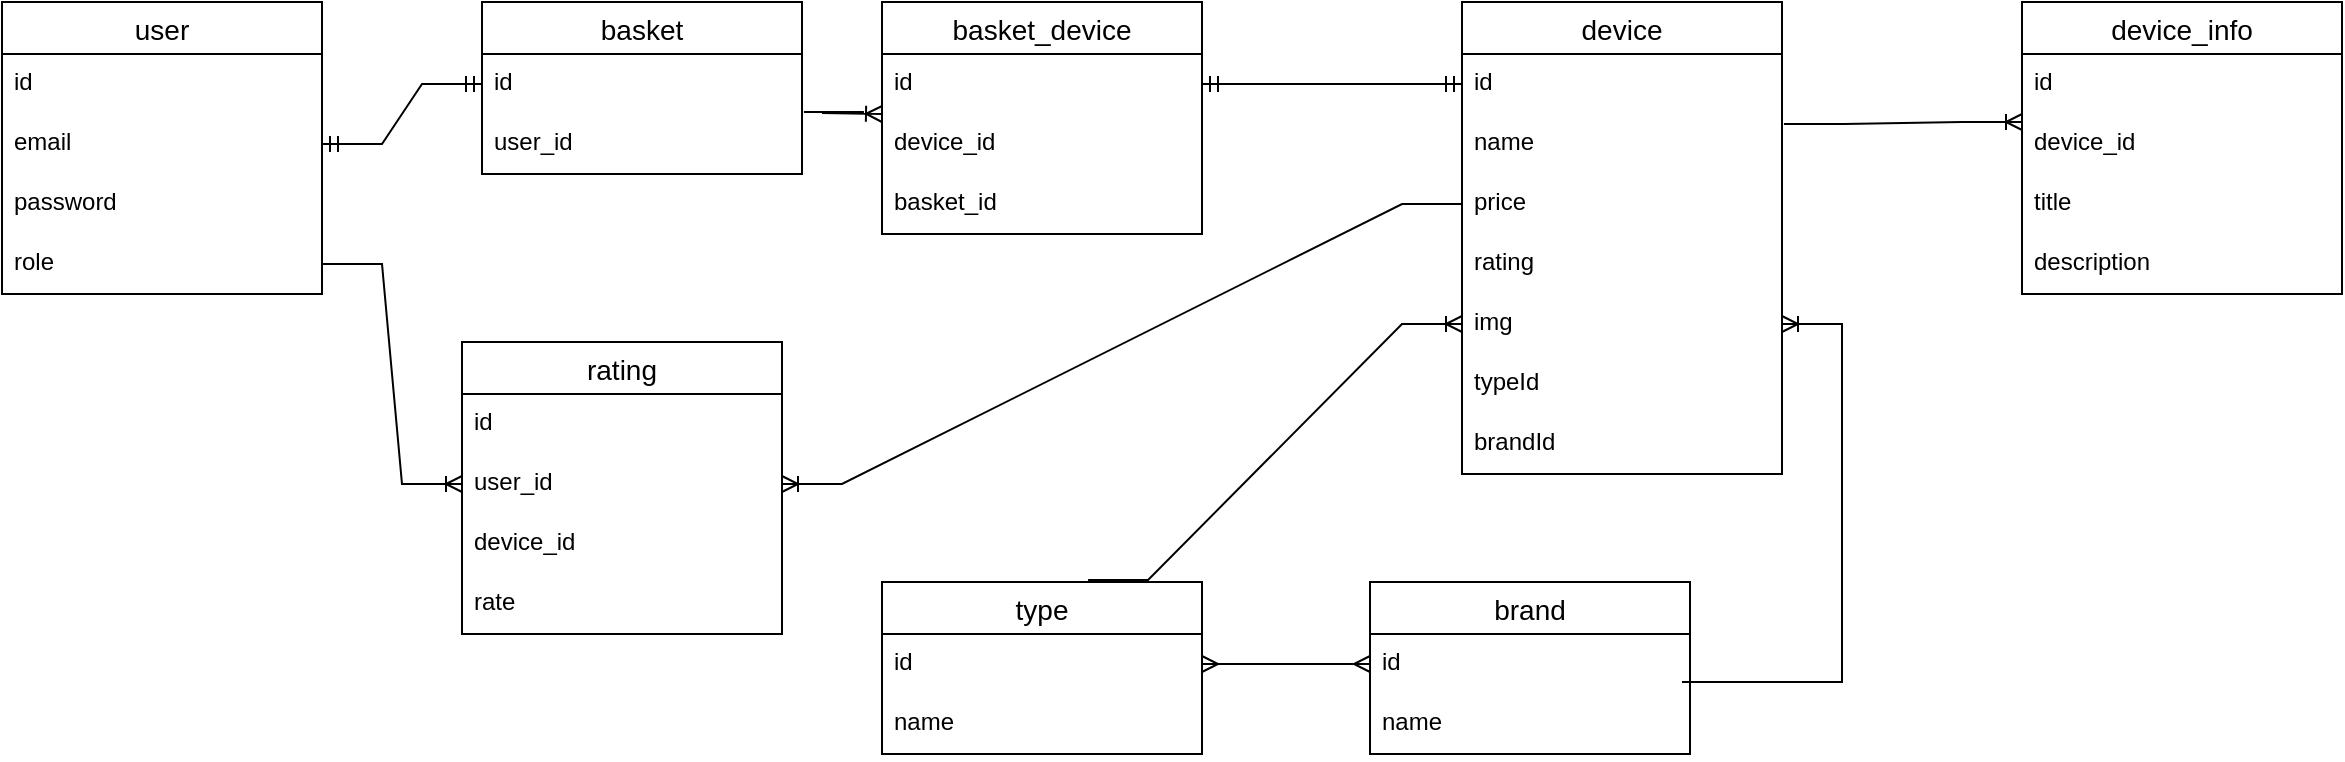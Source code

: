 <mxfile version="18.0.3" type="device"><diagram id="1LngCc04xaiZMdDifLII" name="Page-1"><mxGraphModel dx="2249" dy="762" grid="1" gridSize="10" guides="1" tooltips="1" connect="1" arrows="1" fold="1" page="1" pageScale="1" pageWidth="827" pageHeight="1169" math="0" shadow="0"><root><mxCell id="0"/><mxCell id="1" parent="0"/><mxCell id="N70qcCyBlzQB-aCH2DrJ-18" value="user" style="swimlane;fontStyle=0;childLayout=stackLayout;horizontal=1;startSize=26;horizontalStack=0;resizeParent=1;resizeParentMax=0;resizeLast=0;collapsible=1;marginBottom=0;align=center;fontSize=14;" vertex="1" parent="1"><mxGeometry x="-270" y="260" width="160" height="146" as="geometry"/></mxCell><mxCell id="N70qcCyBlzQB-aCH2DrJ-19" value="id" style="text;strokeColor=none;fillColor=none;spacingLeft=4;spacingRight=4;overflow=hidden;rotatable=0;points=[[0,0.5],[1,0.5]];portConstraint=eastwest;fontSize=12;" vertex="1" parent="N70qcCyBlzQB-aCH2DrJ-18"><mxGeometry y="26" width="160" height="30" as="geometry"/></mxCell><mxCell id="N70qcCyBlzQB-aCH2DrJ-20" value="email" style="text;strokeColor=none;fillColor=none;spacingLeft=4;spacingRight=4;overflow=hidden;rotatable=0;points=[[0,0.5],[1,0.5]];portConstraint=eastwest;fontSize=12;" vertex="1" parent="N70qcCyBlzQB-aCH2DrJ-18"><mxGeometry y="56" width="160" height="30" as="geometry"/></mxCell><mxCell id="N70qcCyBlzQB-aCH2DrJ-21" value="password" style="text;strokeColor=none;fillColor=none;spacingLeft=4;spacingRight=4;overflow=hidden;rotatable=0;points=[[0,0.5],[1,0.5]];portConstraint=eastwest;fontSize=12;" vertex="1" parent="N70qcCyBlzQB-aCH2DrJ-18"><mxGeometry y="86" width="160" height="30" as="geometry"/></mxCell><mxCell id="N70qcCyBlzQB-aCH2DrJ-23" value="role" style="text;strokeColor=none;fillColor=none;spacingLeft=4;spacingRight=4;overflow=hidden;rotatable=0;points=[[0,0.5],[1,0.5]];portConstraint=eastwest;fontSize=12;" vertex="1" parent="N70qcCyBlzQB-aCH2DrJ-18"><mxGeometry y="116" width="160" height="30" as="geometry"/></mxCell><mxCell id="N70qcCyBlzQB-aCH2DrJ-24" value="basket" style="swimlane;fontStyle=0;childLayout=stackLayout;horizontal=1;startSize=26;horizontalStack=0;resizeParent=1;resizeParentMax=0;resizeLast=0;collapsible=1;marginBottom=0;align=center;fontSize=14;" vertex="1" parent="1"><mxGeometry x="-30" y="260" width="160" height="86" as="geometry"/></mxCell><mxCell id="N70qcCyBlzQB-aCH2DrJ-25" value="id" style="text;strokeColor=none;fillColor=none;spacingLeft=4;spacingRight=4;overflow=hidden;rotatable=0;points=[[0,0.5],[1,0.5]];portConstraint=eastwest;fontSize=12;" vertex="1" parent="N70qcCyBlzQB-aCH2DrJ-24"><mxGeometry y="26" width="160" height="30" as="geometry"/></mxCell><mxCell id="N70qcCyBlzQB-aCH2DrJ-26" value="user_id" style="text;strokeColor=none;fillColor=none;spacingLeft=4;spacingRight=4;overflow=hidden;rotatable=0;points=[[0,0.5],[1,0.5]];portConstraint=eastwest;fontSize=12;" vertex="1" parent="N70qcCyBlzQB-aCH2DrJ-24"><mxGeometry y="56" width="160" height="30" as="geometry"/></mxCell><mxCell id="N70qcCyBlzQB-aCH2DrJ-29" value="" style="edgeStyle=entityRelationEdgeStyle;fontSize=12;html=1;endArrow=ERmandOne;startArrow=ERmandOne;rounded=0;exitX=1;exitY=0.5;exitDx=0;exitDy=0;entryX=0;entryY=0.5;entryDx=0;entryDy=0;" edge="1" parent="1" source="N70qcCyBlzQB-aCH2DrJ-20" target="N70qcCyBlzQB-aCH2DrJ-25"><mxGeometry width="100" height="100" relative="1" as="geometry"><mxPoint x="-130" y="406" as="sourcePoint"/><mxPoint x="-30" y="306" as="targetPoint"/></mxGeometry></mxCell><mxCell id="N70qcCyBlzQB-aCH2DrJ-30" value="device" style="swimlane;fontStyle=0;childLayout=stackLayout;horizontal=1;startSize=26;horizontalStack=0;resizeParent=1;resizeParentMax=0;resizeLast=0;collapsible=1;marginBottom=0;align=center;fontSize=14;" vertex="1" parent="1"><mxGeometry x="460" y="260" width="160" height="236" as="geometry"/></mxCell><mxCell id="N70qcCyBlzQB-aCH2DrJ-31" value="id" style="text;strokeColor=none;fillColor=none;spacingLeft=4;spacingRight=4;overflow=hidden;rotatable=0;points=[[0,0.5],[1,0.5]];portConstraint=eastwest;fontSize=12;" vertex="1" parent="N70qcCyBlzQB-aCH2DrJ-30"><mxGeometry y="26" width="160" height="30" as="geometry"/></mxCell><mxCell id="N70qcCyBlzQB-aCH2DrJ-32" value="name" style="text;strokeColor=none;fillColor=none;spacingLeft=4;spacingRight=4;overflow=hidden;rotatable=0;points=[[0,0.5],[1,0.5]];portConstraint=eastwest;fontSize=12;" vertex="1" parent="N70qcCyBlzQB-aCH2DrJ-30"><mxGeometry y="56" width="160" height="30" as="geometry"/></mxCell><mxCell id="N70qcCyBlzQB-aCH2DrJ-33" value="price" style="text;strokeColor=none;fillColor=none;spacingLeft=4;spacingRight=4;overflow=hidden;rotatable=0;points=[[0,0.5],[1,0.5]];portConstraint=eastwest;fontSize=12;" vertex="1" parent="N70qcCyBlzQB-aCH2DrJ-30"><mxGeometry y="86" width="160" height="30" as="geometry"/></mxCell><mxCell id="N70qcCyBlzQB-aCH2DrJ-34" value="rating" style="text;strokeColor=none;fillColor=none;spacingLeft=4;spacingRight=4;overflow=hidden;rotatable=0;points=[[0,0.5],[1,0.5]];portConstraint=eastwest;fontSize=12;" vertex="1" parent="N70qcCyBlzQB-aCH2DrJ-30"><mxGeometry y="116" width="160" height="30" as="geometry"/></mxCell><mxCell id="N70qcCyBlzQB-aCH2DrJ-35" value="img" style="text;strokeColor=none;fillColor=none;spacingLeft=4;spacingRight=4;overflow=hidden;rotatable=0;points=[[0,0.5],[1,0.5]];portConstraint=eastwest;fontSize=12;" vertex="1" parent="N70qcCyBlzQB-aCH2DrJ-30"><mxGeometry y="146" width="160" height="30" as="geometry"/></mxCell><mxCell id="N70qcCyBlzQB-aCH2DrJ-36" value="typeId" style="text;strokeColor=none;fillColor=none;spacingLeft=4;spacingRight=4;overflow=hidden;rotatable=0;points=[[0,0.5],[1,0.5]];portConstraint=eastwest;fontSize=12;" vertex="1" parent="N70qcCyBlzQB-aCH2DrJ-30"><mxGeometry y="176" width="160" height="30" as="geometry"/></mxCell><mxCell id="N70qcCyBlzQB-aCH2DrJ-37" value="brandId" style="text;strokeColor=none;fillColor=none;spacingLeft=4;spacingRight=4;overflow=hidden;rotatable=0;points=[[0,0.5],[1,0.5]];portConstraint=eastwest;fontSize=12;" vertex="1" parent="N70qcCyBlzQB-aCH2DrJ-30"><mxGeometry y="206" width="160" height="30" as="geometry"/></mxCell><mxCell id="N70qcCyBlzQB-aCH2DrJ-38" value="type" style="swimlane;fontStyle=0;childLayout=stackLayout;horizontal=1;startSize=26;horizontalStack=0;resizeParent=1;resizeParentMax=0;resizeLast=0;collapsible=1;marginBottom=0;align=center;fontSize=14;" vertex="1" parent="1"><mxGeometry x="170" y="550" width="160" height="86" as="geometry"/></mxCell><mxCell id="N70qcCyBlzQB-aCH2DrJ-39" value="id" style="text;strokeColor=none;fillColor=none;spacingLeft=4;spacingRight=4;overflow=hidden;rotatable=0;points=[[0,0.5],[1,0.5]];portConstraint=eastwest;fontSize=12;" vertex="1" parent="N70qcCyBlzQB-aCH2DrJ-38"><mxGeometry y="26" width="160" height="30" as="geometry"/></mxCell><mxCell id="N70qcCyBlzQB-aCH2DrJ-49" value="name" style="text;strokeColor=none;fillColor=none;spacingLeft=4;spacingRight=4;overflow=hidden;rotatable=0;points=[[0,0.5],[1,0.5]];portConstraint=eastwest;fontSize=12;" vertex="1" parent="N70qcCyBlzQB-aCH2DrJ-38"><mxGeometry y="56" width="160" height="30" as="geometry"/></mxCell><mxCell id="N70qcCyBlzQB-aCH2DrJ-41" value="brand" style="swimlane;fontStyle=0;childLayout=stackLayout;horizontal=1;startSize=26;horizontalStack=0;resizeParent=1;resizeParentMax=0;resizeLast=0;collapsible=1;marginBottom=0;align=center;fontSize=14;" vertex="1" parent="1"><mxGeometry x="414" y="550" width="160" height="86" as="geometry"/></mxCell><mxCell id="N70qcCyBlzQB-aCH2DrJ-42" value="id" style="text;strokeColor=none;fillColor=none;spacingLeft=4;spacingRight=4;overflow=hidden;rotatable=0;points=[[0,0.5],[1,0.5]];portConstraint=eastwest;fontSize=12;" vertex="1" parent="N70qcCyBlzQB-aCH2DrJ-41"><mxGeometry y="26" width="160" height="30" as="geometry"/></mxCell><mxCell id="N70qcCyBlzQB-aCH2DrJ-43" value="name" style="text;strokeColor=none;fillColor=none;spacingLeft=4;spacingRight=4;overflow=hidden;rotatable=0;points=[[0,0.5],[1,0.5]];portConstraint=eastwest;fontSize=12;" vertex="1" parent="N70qcCyBlzQB-aCH2DrJ-41"><mxGeometry y="56" width="160" height="30" as="geometry"/></mxCell><mxCell id="N70qcCyBlzQB-aCH2DrJ-44" value="" style="edgeStyle=entityRelationEdgeStyle;fontSize=12;html=1;endArrow=ERoneToMany;rounded=0;entryX=0;entryY=0.5;entryDx=0;entryDy=0;exitX=0.644;exitY=-0.012;exitDx=0;exitDy=0;exitPerimeter=0;" edge="1" parent="1" source="N70qcCyBlzQB-aCH2DrJ-38" target="N70qcCyBlzQB-aCH2DrJ-35"><mxGeometry width="100" height="100" relative="1" as="geometry"><mxPoint x="240" y="548" as="sourcePoint"/><mxPoint x="460" y="540" as="targetPoint"/></mxGeometry></mxCell><mxCell id="N70qcCyBlzQB-aCH2DrJ-47" value="" style="edgeStyle=entityRelationEdgeStyle;fontSize=12;html=1;endArrow=ERoneToMany;rounded=0;" edge="1" parent="1" target="N70qcCyBlzQB-aCH2DrJ-35"><mxGeometry width="100" height="100" relative="1" as="geometry"><mxPoint x="570" y="600" as="sourcePoint"/><mxPoint x="460" y="540" as="targetPoint"/></mxGeometry></mxCell><mxCell id="N70qcCyBlzQB-aCH2DrJ-50" value="" style="edgeStyle=entityRelationEdgeStyle;fontSize=12;html=1;endArrow=ERmany;startArrow=ERmany;rounded=0;exitX=1;exitY=0.5;exitDx=0;exitDy=0;entryX=0;entryY=0.5;entryDx=0;entryDy=0;" edge="1" parent="1" source="N70qcCyBlzQB-aCH2DrJ-39" target="N70qcCyBlzQB-aCH2DrJ-42"><mxGeometry width="100" height="100" relative="1" as="geometry"><mxPoint x="330" y="690" as="sourcePoint"/><mxPoint x="430" y="590" as="targetPoint"/></mxGeometry></mxCell><mxCell id="N70qcCyBlzQB-aCH2DrJ-52" value="device_info" style="swimlane;fontStyle=0;childLayout=stackLayout;horizontal=1;startSize=26;horizontalStack=0;resizeParent=1;resizeParentMax=0;resizeLast=0;collapsible=1;marginBottom=0;align=center;fontSize=14;" vertex="1" parent="1"><mxGeometry x="740" y="260" width="160" height="146" as="geometry"/></mxCell><mxCell id="N70qcCyBlzQB-aCH2DrJ-53" value="id" style="text;strokeColor=none;fillColor=none;spacingLeft=4;spacingRight=4;overflow=hidden;rotatable=0;points=[[0,0.5],[1,0.5]];portConstraint=eastwest;fontSize=12;" vertex="1" parent="N70qcCyBlzQB-aCH2DrJ-52"><mxGeometry y="26" width="160" height="30" as="geometry"/></mxCell><mxCell id="N70qcCyBlzQB-aCH2DrJ-54" value="device_id" style="text;strokeColor=none;fillColor=none;spacingLeft=4;spacingRight=4;overflow=hidden;rotatable=0;points=[[0,0.5],[1,0.5]];portConstraint=eastwest;fontSize=12;" vertex="1" parent="N70qcCyBlzQB-aCH2DrJ-52"><mxGeometry y="56" width="160" height="30" as="geometry"/></mxCell><mxCell id="N70qcCyBlzQB-aCH2DrJ-55" value="title" style="text;strokeColor=none;fillColor=none;spacingLeft=4;spacingRight=4;overflow=hidden;rotatable=0;points=[[0,0.5],[1,0.5]];portConstraint=eastwest;fontSize=12;" vertex="1" parent="N70qcCyBlzQB-aCH2DrJ-52"><mxGeometry y="86" width="160" height="30" as="geometry"/></mxCell><mxCell id="N70qcCyBlzQB-aCH2DrJ-56" value="description" style="text;strokeColor=none;fillColor=none;spacingLeft=4;spacingRight=4;overflow=hidden;rotatable=0;points=[[0,0.5],[1,0.5]];portConstraint=eastwest;fontSize=12;" vertex="1" parent="N70qcCyBlzQB-aCH2DrJ-52"><mxGeometry y="116" width="160" height="30" as="geometry"/></mxCell><mxCell id="N70qcCyBlzQB-aCH2DrJ-57" value="" style="edgeStyle=entityRelationEdgeStyle;fontSize=12;html=1;endArrow=ERoneToMany;rounded=0;exitX=1.006;exitY=0.167;exitDx=0;exitDy=0;exitPerimeter=0;" edge="1" parent="1" source="N70qcCyBlzQB-aCH2DrJ-32"><mxGeometry width="100" height="100" relative="1" as="geometry"><mxPoint x="650" y="420" as="sourcePoint"/><mxPoint x="740" y="320" as="targetPoint"/></mxGeometry></mxCell><mxCell id="N70qcCyBlzQB-aCH2DrJ-58" value="basket_device" style="swimlane;fontStyle=0;childLayout=stackLayout;horizontal=1;startSize=26;horizontalStack=0;resizeParent=1;resizeParentMax=0;resizeLast=0;collapsible=1;marginBottom=0;align=center;fontSize=14;" vertex="1" parent="1"><mxGeometry x="170" y="260" width="160" height="116" as="geometry"/></mxCell><mxCell id="N70qcCyBlzQB-aCH2DrJ-59" value="id" style="text;strokeColor=none;fillColor=none;spacingLeft=4;spacingRight=4;overflow=hidden;rotatable=0;points=[[0,0.5],[1,0.5]];portConstraint=eastwest;fontSize=12;" vertex="1" parent="N70qcCyBlzQB-aCH2DrJ-58"><mxGeometry y="26" width="160" height="30" as="geometry"/></mxCell><mxCell id="N70qcCyBlzQB-aCH2DrJ-60" value="device_id" style="text;strokeColor=none;fillColor=none;spacingLeft=4;spacingRight=4;overflow=hidden;rotatable=0;points=[[0,0.5],[1,0.5]];portConstraint=eastwest;fontSize=12;" vertex="1" parent="N70qcCyBlzQB-aCH2DrJ-58"><mxGeometry y="56" width="160" height="30" as="geometry"/></mxCell><mxCell id="N70qcCyBlzQB-aCH2DrJ-61" value="basket_id" style="text;strokeColor=none;fillColor=none;spacingLeft=4;spacingRight=4;overflow=hidden;rotatable=0;points=[[0,0.5],[1,0.5]];portConstraint=eastwest;fontSize=12;" vertex="1" parent="N70qcCyBlzQB-aCH2DrJ-58"><mxGeometry y="86" width="160" height="30" as="geometry"/></mxCell><mxCell id="N70qcCyBlzQB-aCH2DrJ-62" value="" style="edgeStyle=entityRelationEdgeStyle;fontSize=12;html=1;endArrow=ERoneToMany;rounded=0;exitX=1.006;exitY=0.967;exitDx=0;exitDy=0;exitPerimeter=0;entryX=0;entryY=0;entryDx=0;entryDy=0;entryPerimeter=0;" edge="1" parent="1" source="N70qcCyBlzQB-aCH2DrJ-25" target="N70qcCyBlzQB-aCH2DrJ-60"><mxGeometry width="100" height="100" relative="1" as="geometry"><mxPoint x="280" y="640" as="sourcePoint"/><mxPoint x="380" y="540" as="targetPoint"/></mxGeometry></mxCell><mxCell id="N70qcCyBlzQB-aCH2DrJ-63" value="" style="edgeStyle=entityRelationEdgeStyle;fontSize=12;html=1;endArrow=ERmandOne;startArrow=ERmandOne;rounded=0;exitX=1;exitY=0.5;exitDx=0;exitDy=0;entryX=0;entryY=0.5;entryDx=0;entryDy=0;" edge="1" parent="1" source="N70qcCyBlzQB-aCH2DrJ-59" target="N70qcCyBlzQB-aCH2DrJ-31"><mxGeometry width="100" height="100" relative="1" as="geometry"><mxPoint x="280" y="640" as="sourcePoint"/><mxPoint x="380" y="540" as="targetPoint"/></mxGeometry></mxCell><mxCell id="N70qcCyBlzQB-aCH2DrJ-64" value="rating" style="swimlane;fontStyle=0;childLayout=stackLayout;horizontal=1;startSize=26;horizontalStack=0;resizeParent=1;resizeParentMax=0;resizeLast=0;collapsible=1;marginBottom=0;align=center;fontSize=14;" vertex="1" parent="1"><mxGeometry x="-40" y="430" width="160" height="146" as="geometry"/></mxCell><mxCell id="N70qcCyBlzQB-aCH2DrJ-65" value="id" style="text;strokeColor=none;fillColor=none;spacingLeft=4;spacingRight=4;overflow=hidden;rotatable=0;points=[[0,0.5],[1,0.5]];portConstraint=eastwest;fontSize=12;" vertex="1" parent="N70qcCyBlzQB-aCH2DrJ-64"><mxGeometry y="26" width="160" height="30" as="geometry"/></mxCell><mxCell id="N70qcCyBlzQB-aCH2DrJ-66" value="user_id" style="text;strokeColor=none;fillColor=none;spacingLeft=4;spacingRight=4;overflow=hidden;rotatable=0;points=[[0,0.5],[1,0.5]];portConstraint=eastwest;fontSize=12;" vertex="1" parent="N70qcCyBlzQB-aCH2DrJ-64"><mxGeometry y="56" width="160" height="30" as="geometry"/></mxCell><mxCell id="N70qcCyBlzQB-aCH2DrJ-67" value="device_id" style="text;strokeColor=none;fillColor=none;spacingLeft=4;spacingRight=4;overflow=hidden;rotatable=0;points=[[0,0.5],[1,0.5]];portConstraint=eastwest;fontSize=12;" vertex="1" parent="N70qcCyBlzQB-aCH2DrJ-64"><mxGeometry y="86" width="160" height="30" as="geometry"/></mxCell><mxCell id="N70qcCyBlzQB-aCH2DrJ-68" value="rate" style="text;strokeColor=none;fillColor=none;spacingLeft=4;spacingRight=4;overflow=hidden;rotatable=0;points=[[0,0.5],[1,0.5]];portConstraint=eastwest;fontSize=12;" vertex="1" parent="N70qcCyBlzQB-aCH2DrJ-64"><mxGeometry y="116" width="160" height="30" as="geometry"/></mxCell><mxCell id="N70qcCyBlzQB-aCH2DrJ-69" value="" style="edgeStyle=entityRelationEdgeStyle;fontSize=12;html=1;endArrow=ERoneToMany;rounded=0;entryX=0;entryY=0.5;entryDx=0;entryDy=0;" edge="1" parent="1" source="N70qcCyBlzQB-aCH2DrJ-23" target="N70qcCyBlzQB-aCH2DrJ-66"><mxGeometry width="100" height="100" relative="1" as="geometry"><mxPoint x="280" y="640" as="sourcePoint"/><mxPoint x="380" y="540" as="targetPoint"/></mxGeometry></mxCell><mxCell id="N70qcCyBlzQB-aCH2DrJ-71" value="" style="edgeStyle=entityRelationEdgeStyle;fontSize=12;html=1;endArrow=ERoneToMany;rounded=0;entryX=1;entryY=0.5;entryDx=0;entryDy=0;exitX=0;exitY=0.5;exitDx=0;exitDy=0;" edge="1" parent="1" source="N70qcCyBlzQB-aCH2DrJ-33" target="N70qcCyBlzQB-aCH2DrJ-66"><mxGeometry width="100" height="100" relative="1" as="geometry"><mxPoint x="280" y="640" as="sourcePoint"/><mxPoint x="380" y="540" as="targetPoint"/></mxGeometry></mxCell></root></mxGraphModel></diagram></mxfile>